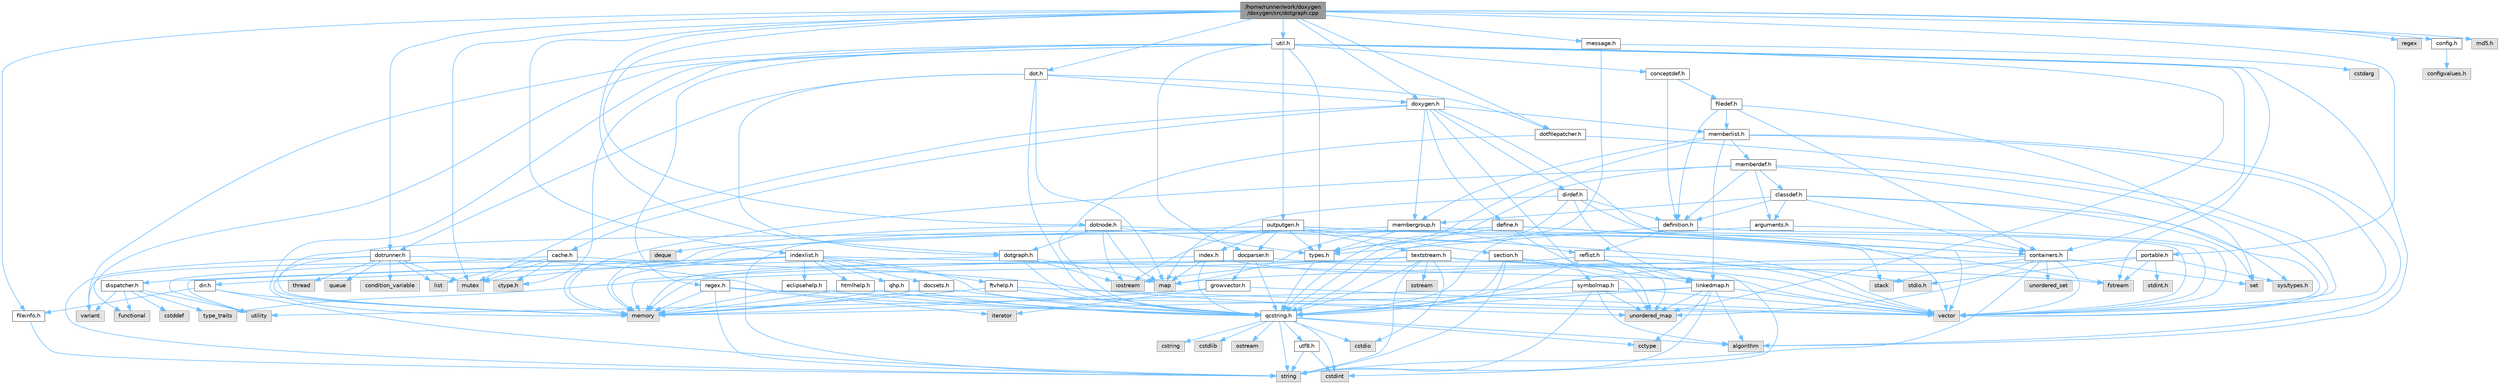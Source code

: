 digraph "/home/runner/work/doxygen/doxygen/src/dotgraph.cpp"
{
 // INTERACTIVE_SVG=YES
 // LATEX_PDF_SIZE
  bgcolor="transparent";
  edge [fontname=Helvetica,fontsize=10,labelfontname=Helvetica,labelfontsize=10];
  node [fontname=Helvetica,fontsize=10,shape=box,height=0.2,width=0.4];
  Node1 [id="Node000001",label="/home/runner/work/doxygen\l/doxygen/src/dotgraph.cpp",height=0.2,width=0.4,color="gray40", fillcolor="grey60", style="filled", fontcolor="black",tooltip=" "];
  Node1 -> Node2 [id="edge1_Node000001_Node000002",color="steelblue1",style="solid",tooltip=" "];
  Node2 [id="Node000002",label="mutex",height=0.2,width=0.4,color="grey60", fillcolor="#E0E0E0", style="filled",tooltip=" "];
  Node1 -> Node3 [id="edge2_Node000001_Node000003",color="steelblue1",style="solid",tooltip=" "];
  Node3 [id="Node000003",label="regex",height=0.2,width=0.4,color="grey60", fillcolor="#E0E0E0", style="filled",tooltip=" "];
  Node1 -> Node4 [id="edge3_Node000001_Node000004",color="steelblue1",style="solid",tooltip=" "];
  Node4 [id="Node000004",label="config.h",height=0.2,width=0.4,color="grey40", fillcolor="white", style="filled",URL="$db/d16/config_8h.html",tooltip=" "];
  Node4 -> Node5 [id="edge4_Node000004_Node000005",color="steelblue1",style="solid",tooltip=" "];
  Node5 [id="Node000005",label="configvalues.h",height=0.2,width=0.4,color="grey60", fillcolor="#E0E0E0", style="filled",tooltip=" "];
  Node1 -> Node6 [id="edge5_Node000001_Node000006",color="steelblue1",style="solid",tooltip=" "];
  Node6 [id="Node000006",label="doxygen.h",height=0.2,width=0.4,color="grey40", fillcolor="white", style="filled",URL="$d1/da1/doxygen_8h.html",tooltip=" "];
  Node6 -> Node2 [id="edge6_Node000006_Node000002",color="steelblue1",style="solid",tooltip=" "];
  Node6 -> Node7 [id="edge7_Node000006_Node000007",color="steelblue1",style="solid",tooltip=" "];
  Node7 [id="Node000007",label="containers.h",height=0.2,width=0.4,color="grey40", fillcolor="white", style="filled",URL="$d5/d75/containers_8h.html",tooltip=" "];
  Node7 -> Node8 [id="edge8_Node000007_Node000008",color="steelblue1",style="solid",tooltip=" "];
  Node8 [id="Node000008",label="vector",height=0.2,width=0.4,color="grey60", fillcolor="#E0E0E0", style="filled",tooltip=" "];
  Node7 -> Node9 [id="edge9_Node000007_Node000009",color="steelblue1",style="solid",tooltip=" "];
  Node9 [id="Node000009",label="string",height=0.2,width=0.4,color="grey60", fillcolor="#E0E0E0", style="filled",tooltip=" "];
  Node7 -> Node10 [id="edge10_Node000007_Node000010",color="steelblue1",style="solid",tooltip=" "];
  Node10 [id="Node000010",label="set",height=0.2,width=0.4,color="grey60", fillcolor="#E0E0E0", style="filled",tooltip=" "];
  Node7 -> Node11 [id="edge11_Node000007_Node000011",color="steelblue1",style="solid",tooltip=" "];
  Node11 [id="Node000011",label="map",height=0.2,width=0.4,color="grey60", fillcolor="#E0E0E0", style="filled",tooltip=" "];
  Node7 -> Node12 [id="edge12_Node000007_Node000012",color="steelblue1",style="solid",tooltip=" "];
  Node12 [id="Node000012",label="unordered_set",height=0.2,width=0.4,color="grey60", fillcolor="#E0E0E0", style="filled",tooltip=" "];
  Node7 -> Node13 [id="edge13_Node000007_Node000013",color="steelblue1",style="solid",tooltip=" "];
  Node13 [id="Node000013",label="unordered_map",height=0.2,width=0.4,color="grey60", fillcolor="#E0E0E0", style="filled",tooltip=" "];
  Node7 -> Node14 [id="edge14_Node000007_Node000014",color="steelblue1",style="solid",tooltip=" "];
  Node14 [id="Node000014",label="stack",height=0.2,width=0.4,color="grey60", fillcolor="#E0E0E0", style="filled",tooltip=" "];
  Node6 -> Node15 [id="edge15_Node000006_Node000015",color="steelblue1",style="solid",tooltip=" "];
  Node15 [id="Node000015",label="membergroup.h",height=0.2,width=0.4,color="grey40", fillcolor="white", style="filled",URL="$d9/d11/membergroup_8h.html",tooltip=" "];
  Node15 -> Node8 [id="edge16_Node000015_Node000008",color="steelblue1",style="solid",tooltip=" "];
  Node15 -> Node11 [id="edge17_Node000015_Node000011",color="steelblue1",style="solid",tooltip=" "];
  Node15 -> Node16 [id="edge18_Node000015_Node000016",color="steelblue1",style="solid",tooltip=" "];
  Node16 [id="Node000016",label="memory",height=0.2,width=0.4,color="grey60", fillcolor="#E0E0E0", style="filled",tooltip=" "];
  Node15 -> Node17 [id="edge19_Node000015_Node000017",color="steelblue1",style="solid",tooltip=" "];
  Node17 [id="Node000017",label="types.h",height=0.2,width=0.4,color="grey40", fillcolor="white", style="filled",URL="$d9/d49/types_8h.html",tooltip="This file contains a number of basic enums and types."];
  Node17 -> Node18 [id="edge20_Node000017_Node000018",color="steelblue1",style="solid",tooltip=" "];
  Node18 [id="Node000018",label="qcstring.h",height=0.2,width=0.4,color="grey40", fillcolor="white", style="filled",URL="$d7/d5c/qcstring_8h.html",tooltip=" "];
  Node18 -> Node9 [id="edge21_Node000018_Node000009",color="steelblue1",style="solid",tooltip=" "];
  Node18 -> Node19 [id="edge22_Node000018_Node000019",color="steelblue1",style="solid",tooltip=" "];
  Node19 [id="Node000019",label="algorithm",height=0.2,width=0.4,color="grey60", fillcolor="#E0E0E0", style="filled",tooltip=" "];
  Node18 -> Node20 [id="edge23_Node000018_Node000020",color="steelblue1",style="solid",tooltip=" "];
  Node20 [id="Node000020",label="cctype",height=0.2,width=0.4,color="grey60", fillcolor="#E0E0E0", style="filled",tooltip=" "];
  Node18 -> Node21 [id="edge24_Node000018_Node000021",color="steelblue1",style="solid",tooltip=" "];
  Node21 [id="Node000021",label="cstring",height=0.2,width=0.4,color="grey60", fillcolor="#E0E0E0", style="filled",tooltip=" "];
  Node18 -> Node22 [id="edge25_Node000018_Node000022",color="steelblue1",style="solid",tooltip=" "];
  Node22 [id="Node000022",label="cstdio",height=0.2,width=0.4,color="grey60", fillcolor="#E0E0E0", style="filled",tooltip=" "];
  Node18 -> Node23 [id="edge26_Node000018_Node000023",color="steelblue1",style="solid",tooltip=" "];
  Node23 [id="Node000023",label="cstdlib",height=0.2,width=0.4,color="grey60", fillcolor="#E0E0E0", style="filled",tooltip=" "];
  Node18 -> Node24 [id="edge27_Node000018_Node000024",color="steelblue1",style="solid",tooltip=" "];
  Node24 [id="Node000024",label="cstdint",height=0.2,width=0.4,color="grey60", fillcolor="#E0E0E0", style="filled",tooltip=" "];
  Node18 -> Node25 [id="edge28_Node000018_Node000025",color="steelblue1",style="solid",tooltip=" "];
  Node25 [id="Node000025",label="ostream",height=0.2,width=0.4,color="grey60", fillcolor="#E0E0E0", style="filled",tooltip=" "];
  Node18 -> Node26 [id="edge29_Node000018_Node000026",color="steelblue1",style="solid",tooltip=" "];
  Node26 [id="Node000026",label="utf8.h",height=0.2,width=0.4,color="grey40", fillcolor="white", style="filled",URL="$db/d7c/utf8_8h.html",tooltip="Various UTF8 related helper functions."];
  Node26 -> Node24 [id="edge30_Node000026_Node000024",color="steelblue1",style="solid",tooltip=" "];
  Node26 -> Node9 [id="edge31_Node000026_Node000009",color="steelblue1",style="solid",tooltip=" "];
  Node15 -> Node27 [id="edge32_Node000015_Node000027",color="steelblue1",style="solid",tooltip=" "];
  Node27 [id="Node000027",label="reflist.h",height=0.2,width=0.4,color="grey40", fillcolor="white", style="filled",URL="$d1/d02/reflist_8h.html",tooltip=" "];
  Node27 -> Node8 [id="edge33_Node000027_Node000008",color="steelblue1",style="solid",tooltip=" "];
  Node27 -> Node13 [id="edge34_Node000027_Node000013",color="steelblue1",style="solid",tooltip=" "];
  Node27 -> Node16 [id="edge35_Node000027_Node000016",color="steelblue1",style="solid",tooltip=" "];
  Node27 -> Node18 [id="edge36_Node000027_Node000018",color="steelblue1",style="solid",tooltip=" "];
  Node27 -> Node28 [id="edge37_Node000027_Node000028",color="steelblue1",style="solid",tooltip=" "];
  Node28 [id="Node000028",label="linkedmap.h",height=0.2,width=0.4,color="grey40", fillcolor="white", style="filled",URL="$da/de1/linkedmap_8h.html",tooltip=" "];
  Node28 -> Node13 [id="edge38_Node000028_Node000013",color="steelblue1",style="solid",tooltip=" "];
  Node28 -> Node8 [id="edge39_Node000028_Node000008",color="steelblue1",style="solid",tooltip=" "];
  Node28 -> Node16 [id="edge40_Node000028_Node000016",color="steelblue1",style="solid",tooltip=" "];
  Node28 -> Node9 [id="edge41_Node000028_Node000009",color="steelblue1",style="solid",tooltip=" "];
  Node28 -> Node19 [id="edge42_Node000028_Node000019",color="steelblue1",style="solid",tooltip=" "];
  Node28 -> Node20 [id="edge43_Node000028_Node000020",color="steelblue1",style="solid",tooltip=" "];
  Node28 -> Node18 [id="edge44_Node000028_Node000018",color="steelblue1",style="solid",tooltip=" "];
  Node6 -> Node29 [id="edge45_Node000006_Node000029",color="steelblue1",style="solid",tooltip=" "];
  Node29 [id="Node000029",label="dirdef.h",height=0.2,width=0.4,color="grey40", fillcolor="white", style="filled",URL="$d6/d15/dirdef_8h.html",tooltip=" "];
  Node29 -> Node8 [id="edge46_Node000029_Node000008",color="steelblue1",style="solid",tooltip=" "];
  Node29 -> Node11 [id="edge47_Node000029_Node000011",color="steelblue1",style="solid",tooltip=" "];
  Node29 -> Node18 [id="edge48_Node000029_Node000018",color="steelblue1",style="solid",tooltip=" "];
  Node29 -> Node28 [id="edge49_Node000029_Node000028",color="steelblue1",style="solid",tooltip=" "];
  Node29 -> Node30 [id="edge50_Node000029_Node000030",color="steelblue1",style="solid",tooltip=" "];
  Node30 [id="Node000030",label="definition.h",height=0.2,width=0.4,color="grey40", fillcolor="white", style="filled",URL="$df/da1/definition_8h.html",tooltip=" "];
  Node30 -> Node8 [id="edge51_Node000030_Node000008",color="steelblue1",style="solid",tooltip=" "];
  Node30 -> Node17 [id="edge52_Node000030_Node000017",color="steelblue1",style="solid",tooltip=" "];
  Node30 -> Node27 [id="edge53_Node000030_Node000027",color="steelblue1",style="solid",tooltip=" "];
  Node6 -> Node31 [id="edge54_Node000006_Node000031",color="steelblue1",style="solid",tooltip=" "];
  Node31 [id="Node000031",label="memberlist.h",height=0.2,width=0.4,color="grey40", fillcolor="white", style="filled",URL="$dd/d78/memberlist_8h.html",tooltip=" "];
  Node31 -> Node8 [id="edge55_Node000031_Node000008",color="steelblue1",style="solid",tooltip=" "];
  Node31 -> Node19 [id="edge56_Node000031_Node000019",color="steelblue1",style="solid",tooltip=" "];
  Node31 -> Node32 [id="edge57_Node000031_Node000032",color="steelblue1",style="solid",tooltip=" "];
  Node32 [id="Node000032",label="memberdef.h",height=0.2,width=0.4,color="grey40", fillcolor="white", style="filled",URL="$d4/d46/memberdef_8h.html",tooltip=" "];
  Node32 -> Node8 [id="edge58_Node000032_Node000008",color="steelblue1",style="solid",tooltip=" "];
  Node32 -> Node16 [id="edge59_Node000032_Node000016",color="steelblue1",style="solid",tooltip=" "];
  Node32 -> Node33 [id="edge60_Node000032_Node000033",color="steelblue1",style="solid",tooltip=" "];
  Node33 [id="Node000033",label="sys/types.h",height=0.2,width=0.4,color="grey60", fillcolor="#E0E0E0", style="filled",tooltip=" "];
  Node32 -> Node17 [id="edge61_Node000032_Node000017",color="steelblue1",style="solid",tooltip=" "];
  Node32 -> Node30 [id="edge62_Node000032_Node000030",color="steelblue1",style="solid",tooltip=" "];
  Node32 -> Node34 [id="edge63_Node000032_Node000034",color="steelblue1",style="solid",tooltip=" "];
  Node34 [id="Node000034",label="arguments.h",height=0.2,width=0.4,color="grey40", fillcolor="white", style="filled",URL="$df/d9b/arguments_8h.html",tooltip=" "];
  Node34 -> Node8 [id="edge64_Node000034_Node000008",color="steelblue1",style="solid",tooltip=" "];
  Node34 -> Node18 [id="edge65_Node000034_Node000018",color="steelblue1",style="solid",tooltip=" "];
  Node32 -> Node35 [id="edge66_Node000032_Node000035",color="steelblue1",style="solid",tooltip=" "];
  Node35 [id="Node000035",label="classdef.h",height=0.2,width=0.4,color="grey40", fillcolor="white", style="filled",URL="$d1/da6/classdef_8h.html",tooltip=" "];
  Node35 -> Node8 [id="edge67_Node000035_Node000008",color="steelblue1",style="solid",tooltip=" "];
  Node35 -> Node10 [id="edge68_Node000035_Node000010",color="steelblue1",style="solid",tooltip=" "];
  Node35 -> Node7 [id="edge69_Node000035_Node000007",color="steelblue1",style="solid",tooltip=" "];
  Node35 -> Node30 [id="edge70_Node000035_Node000030",color="steelblue1",style="solid",tooltip=" "];
  Node35 -> Node34 [id="edge71_Node000035_Node000034",color="steelblue1",style="solid",tooltip=" "];
  Node35 -> Node15 [id="edge72_Node000035_Node000015",color="steelblue1",style="solid",tooltip=" "];
  Node31 -> Node28 [id="edge73_Node000031_Node000028",color="steelblue1",style="solid",tooltip=" "];
  Node31 -> Node17 [id="edge74_Node000031_Node000017",color="steelblue1",style="solid",tooltip=" "];
  Node31 -> Node15 [id="edge75_Node000031_Node000015",color="steelblue1",style="solid",tooltip=" "];
  Node6 -> Node36 [id="edge76_Node000006_Node000036",color="steelblue1",style="solid",tooltip=" "];
  Node36 [id="Node000036",label="define.h",height=0.2,width=0.4,color="grey40", fillcolor="white", style="filled",URL="$df/d67/define_8h.html",tooltip=" "];
  Node36 -> Node8 [id="edge77_Node000036_Node000008",color="steelblue1",style="solid",tooltip=" "];
  Node36 -> Node16 [id="edge78_Node000036_Node000016",color="steelblue1",style="solid",tooltip=" "];
  Node36 -> Node9 [id="edge79_Node000036_Node000009",color="steelblue1",style="solid",tooltip=" "];
  Node36 -> Node13 [id="edge80_Node000036_Node000013",color="steelblue1",style="solid",tooltip=" "];
  Node36 -> Node18 [id="edge81_Node000036_Node000018",color="steelblue1",style="solid",tooltip=" "];
  Node36 -> Node7 [id="edge82_Node000036_Node000007",color="steelblue1",style="solid",tooltip=" "];
  Node6 -> Node37 [id="edge83_Node000006_Node000037",color="steelblue1",style="solid",tooltip=" "];
  Node37 [id="Node000037",label="cache.h",height=0.2,width=0.4,color="grey40", fillcolor="white", style="filled",URL="$d3/d26/cache_8h.html",tooltip=" "];
  Node37 -> Node38 [id="edge84_Node000037_Node000038",color="steelblue1",style="solid",tooltip=" "];
  Node38 [id="Node000038",label="list",height=0.2,width=0.4,color="grey60", fillcolor="#E0E0E0", style="filled",tooltip=" "];
  Node37 -> Node13 [id="edge85_Node000037_Node000013",color="steelblue1",style="solid",tooltip=" "];
  Node37 -> Node2 [id="edge86_Node000037_Node000002",color="steelblue1",style="solid",tooltip=" "];
  Node37 -> Node39 [id="edge87_Node000037_Node000039",color="steelblue1",style="solid",tooltip=" "];
  Node39 [id="Node000039",label="utility",height=0.2,width=0.4,color="grey60", fillcolor="#E0E0E0", style="filled",tooltip=" "];
  Node37 -> Node40 [id="edge88_Node000037_Node000040",color="steelblue1",style="solid",tooltip=" "];
  Node40 [id="Node000040",label="ctype.h",height=0.2,width=0.4,color="grey60", fillcolor="#E0E0E0", style="filled",tooltip=" "];
  Node6 -> Node41 [id="edge89_Node000006_Node000041",color="steelblue1",style="solid",tooltip=" "];
  Node41 [id="Node000041",label="symbolmap.h",height=0.2,width=0.4,color="grey40", fillcolor="white", style="filled",URL="$d7/ddd/symbolmap_8h.html",tooltip=" "];
  Node41 -> Node19 [id="edge90_Node000041_Node000019",color="steelblue1",style="solid",tooltip=" "];
  Node41 -> Node13 [id="edge91_Node000041_Node000013",color="steelblue1",style="solid",tooltip=" "];
  Node41 -> Node8 [id="edge92_Node000041_Node000008",color="steelblue1",style="solid",tooltip=" "];
  Node41 -> Node9 [id="edge93_Node000041_Node000009",color="steelblue1",style="solid",tooltip=" "];
  Node41 -> Node39 [id="edge94_Node000041_Node000039",color="steelblue1",style="solid",tooltip=" "];
  Node1 -> Node42 [id="edge95_Node000001_Node000042",color="steelblue1",style="solid",tooltip=" "];
  Node42 [id="Node000042",label="indexlist.h",height=0.2,width=0.4,color="grey40", fillcolor="white", style="filled",URL="$d5/d61/indexlist_8h.html",tooltip=" "];
  Node42 -> Node39 [id="edge96_Node000042_Node000039",color="steelblue1",style="solid",tooltip=" "];
  Node42 -> Node8 [id="edge97_Node000042_Node000008",color="steelblue1",style="solid",tooltip=" "];
  Node42 -> Node16 [id="edge98_Node000042_Node000016",color="steelblue1",style="solid",tooltip=" "];
  Node42 -> Node2 [id="edge99_Node000042_Node000002",color="steelblue1",style="solid",tooltip=" "];
  Node42 -> Node43 [id="edge100_Node000042_Node000043",color="steelblue1",style="solid",tooltip=" "];
  Node43 [id="Node000043",label="variant",height=0.2,width=0.4,color="grey60", fillcolor="#E0E0E0", style="filled",tooltip=" "];
  Node42 -> Node18 [id="edge101_Node000042_Node000018",color="steelblue1",style="solid",tooltip=" "];
  Node42 -> Node44 [id="edge102_Node000042_Node000044",color="steelblue1",style="solid",tooltip=" "];
  Node44 [id="Node000044",label="dispatcher.h",height=0.2,width=0.4,color="grey40", fillcolor="white", style="filled",URL="$da/d73/dispatcher_8h.html",tooltip=" "];
  Node44 -> Node45 [id="edge103_Node000044_Node000045",color="steelblue1",style="solid",tooltip=" "];
  Node45 [id="Node000045",label="cstddef",height=0.2,width=0.4,color="grey60", fillcolor="#E0E0E0", style="filled",tooltip=" "];
  Node44 -> Node39 [id="edge104_Node000044_Node000039",color="steelblue1",style="solid",tooltip=" "];
  Node44 -> Node46 [id="edge105_Node000044_Node000046",color="steelblue1",style="solid",tooltip=" "];
  Node46 [id="Node000046",label="functional",height=0.2,width=0.4,color="grey60", fillcolor="#E0E0E0", style="filled",tooltip=" "];
  Node44 -> Node43 [id="edge106_Node000044_Node000043",color="steelblue1",style="solid",tooltip=" "];
  Node44 -> Node47 [id="edge107_Node000044_Node000047",color="steelblue1",style="solid",tooltip=" "];
  Node47 [id="Node000047",label="type_traits",height=0.2,width=0.4,color="grey60", fillcolor="#E0E0E0", style="filled",tooltip=" "];
  Node42 -> Node48 [id="edge108_Node000042_Node000048",color="steelblue1",style="solid",tooltip=" "];
  Node48 [id="Node000048",label="docsets.h",height=0.2,width=0.4,color="grey40", fillcolor="white", style="filled",URL="$d1/db2/docsets_8h.html",tooltip=" "];
  Node48 -> Node16 [id="edge109_Node000048_Node000016",color="steelblue1",style="solid",tooltip=" "];
  Node48 -> Node18 [id="edge110_Node000048_Node000018",color="steelblue1",style="solid",tooltip=" "];
  Node42 -> Node49 [id="edge111_Node000042_Node000049",color="steelblue1",style="solid",tooltip=" "];
  Node49 [id="Node000049",label="eclipsehelp.h",height=0.2,width=0.4,color="grey40", fillcolor="white", style="filled",URL="$db/d9e/eclipsehelp_8h.html",tooltip=" "];
  Node49 -> Node16 [id="edge112_Node000049_Node000016",color="steelblue1",style="solid",tooltip=" "];
  Node49 -> Node18 [id="edge113_Node000049_Node000018",color="steelblue1",style="solid",tooltip=" "];
  Node42 -> Node50 [id="edge114_Node000042_Node000050",color="steelblue1",style="solid",tooltip=" "];
  Node50 [id="Node000050",label="ftvhelp.h",height=0.2,width=0.4,color="grey40", fillcolor="white", style="filled",URL="$d2/d4a/ftvhelp_8h.html",tooltip=" "];
  Node50 -> Node16 [id="edge115_Node000050_Node000016",color="steelblue1",style="solid",tooltip=" "];
  Node50 -> Node8 [id="edge116_Node000050_Node000008",color="steelblue1",style="solid",tooltip=" "];
  Node50 -> Node18 [id="edge117_Node000050_Node000018",color="steelblue1",style="solid",tooltip=" "];
  Node42 -> Node51 [id="edge118_Node000042_Node000051",color="steelblue1",style="solid",tooltip=" "];
  Node51 [id="Node000051",label="htmlhelp.h",height=0.2,width=0.4,color="grey40", fillcolor="white", style="filled",URL="$d8/dc3/htmlhelp_8h.html",tooltip=" "];
  Node51 -> Node16 [id="edge119_Node000051_Node000016",color="steelblue1",style="solid",tooltip=" "];
  Node51 -> Node18 [id="edge120_Node000051_Node000018",color="steelblue1",style="solid",tooltip=" "];
  Node42 -> Node52 [id="edge121_Node000042_Node000052",color="steelblue1",style="solid",tooltip=" "];
  Node52 [id="Node000052",label="qhp.h",height=0.2,width=0.4,color="grey40", fillcolor="white", style="filled",URL="$dc/d20/qhp_8h.html",tooltip=" "];
  Node52 -> Node16 [id="edge122_Node000052_Node000016",color="steelblue1",style="solid",tooltip=" "];
  Node52 -> Node18 [id="edge123_Node000052_Node000018",color="steelblue1",style="solid",tooltip=" "];
  Node1 -> Node53 [id="edge124_Node000001_Node000053",color="steelblue1",style="solid",tooltip=" "];
  Node53 [id="Node000053",label="md5.h",height=0.2,width=0.4,color="grey60", fillcolor="#E0E0E0", style="filled",tooltip=" "];
  Node1 -> Node54 [id="edge125_Node000001_Node000054",color="steelblue1",style="solid",tooltip=" "];
  Node54 [id="Node000054",label="message.h",height=0.2,width=0.4,color="grey40", fillcolor="white", style="filled",URL="$d2/d0d/message_8h.html",tooltip=" "];
  Node54 -> Node55 [id="edge126_Node000054_Node000055",color="steelblue1",style="solid",tooltip=" "];
  Node55 [id="Node000055",label="cstdarg",height=0.2,width=0.4,color="grey60", fillcolor="#E0E0E0", style="filled",tooltip=" "];
  Node54 -> Node18 [id="edge127_Node000054_Node000018",color="steelblue1",style="solid",tooltip=" "];
  Node1 -> Node56 [id="edge128_Node000001_Node000056",color="steelblue1",style="solid",tooltip=" "];
  Node56 [id="Node000056",label="util.h",height=0.2,width=0.4,color="grey40", fillcolor="white", style="filled",URL="$d8/d3c/util_8h.html",tooltip="A bunch of utility functions."];
  Node56 -> Node16 [id="edge129_Node000056_Node000016",color="steelblue1",style="solid",tooltip=" "];
  Node56 -> Node13 [id="edge130_Node000056_Node000013",color="steelblue1",style="solid",tooltip=" "];
  Node56 -> Node19 [id="edge131_Node000056_Node000019",color="steelblue1",style="solid",tooltip=" "];
  Node56 -> Node46 [id="edge132_Node000056_Node000046",color="steelblue1",style="solid",tooltip=" "];
  Node56 -> Node57 [id="edge133_Node000056_Node000057",color="steelblue1",style="solid",tooltip=" "];
  Node57 [id="Node000057",label="fstream",height=0.2,width=0.4,color="grey60", fillcolor="#E0E0E0", style="filled",tooltip=" "];
  Node56 -> Node43 [id="edge134_Node000056_Node000043",color="steelblue1",style="solid",tooltip=" "];
  Node56 -> Node40 [id="edge135_Node000056_Node000040",color="steelblue1",style="solid",tooltip=" "];
  Node56 -> Node17 [id="edge136_Node000056_Node000017",color="steelblue1",style="solid",tooltip=" "];
  Node56 -> Node58 [id="edge137_Node000056_Node000058",color="steelblue1",style="solid",tooltip=" "];
  Node58 [id="Node000058",label="docparser.h",height=0.2,width=0.4,color="grey40", fillcolor="white", style="filled",URL="$de/d9c/docparser_8h.html",tooltip=" "];
  Node58 -> Node59 [id="edge138_Node000058_Node000059",color="steelblue1",style="solid",tooltip=" "];
  Node59 [id="Node000059",label="stdio.h",height=0.2,width=0.4,color="grey60", fillcolor="#E0E0E0", style="filled",tooltip=" "];
  Node58 -> Node16 [id="edge139_Node000058_Node000016",color="steelblue1",style="solid",tooltip=" "];
  Node58 -> Node18 [id="edge140_Node000058_Node000018",color="steelblue1",style="solid",tooltip=" "];
  Node58 -> Node60 [id="edge141_Node000058_Node000060",color="steelblue1",style="solid",tooltip=" "];
  Node60 [id="Node000060",label="growvector.h",height=0.2,width=0.4,color="grey40", fillcolor="white", style="filled",URL="$d7/d50/growvector_8h.html",tooltip=" "];
  Node60 -> Node8 [id="edge142_Node000060_Node000008",color="steelblue1",style="solid",tooltip=" "];
  Node60 -> Node16 [id="edge143_Node000060_Node000016",color="steelblue1",style="solid",tooltip=" "];
  Node60 -> Node61 [id="edge144_Node000060_Node000061",color="steelblue1",style="solid",tooltip=" "];
  Node61 [id="Node000061",label="iterator",height=0.2,width=0.4,color="grey60", fillcolor="#E0E0E0", style="filled",tooltip=" "];
  Node56 -> Node7 [id="edge145_Node000056_Node000007",color="steelblue1",style="solid",tooltip=" "];
  Node56 -> Node62 [id="edge146_Node000056_Node000062",color="steelblue1",style="solid",tooltip=" "];
  Node62 [id="Node000062",label="outputgen.h",height=0.2,width=0.4,color="grey40", fillcolor="white", style="filled",URL="$df/d06/outputgen_8h.html",tooltip=" "];
  Node62 -> Node16 [id="edge147_Node000062_Node000016",color="steelblue1",style="solid",tooltip=" "];
  Node62 -> Node14 [id="edge148_Node000062_Node000014",color="steelblue1",style="solid",tooltip=" "];
  Node62 -> Node63 [id="edge149_Node000062_Node000063",color="steelblue1",style="solid",tooltip=" "];
  Node63 [id="Node000063",label="iostream",height=0.2,width=0.4,color="grey60", fillcolor="#E0E0E0", style="filled",tooltip=" "];
  Node62 -> Node57 [id="edge150_Node000062_Node000057",color="steelblue1",style="solid",tooltip=" "];
  Node62 -> Node17 [id="edge151_Node000062_Node000017",color="steelblue1",style="solid",tooltip=" "];
  Node62 -> Node64 [id="edge152_Node000062_Node000064",color="steelblue1",style="solid",tooltip=" "];
  Node64 [id="Node000064",label="index.h",height=0.2,width=0.4,color="grey40", fillcolor="white", style="filled",URL="$d1/db5/index_8h.html",tooltip=" "];
  Node64 -> Node16 [id="edge153_Node000064_Node000016",color="steelblue1",style="solid",tooltip=" "];
  Node64 -> Node8 [id="edge154_Node000064_Node000008",color="steelblue1",style="solid",tooltip=" "];
  Node64 -> Node11 [id="edge155_Node000064_Node000011",color="steelblue1",style="solid",tooltip=" "];
  Node64 -> Node18 [id="edge156_Node000064_Node000018",color="steelblue1",style="solid",tooltip=" "];
  Node62 -> Node65 [id="edge157_Node000062_Node000065",color="steelblue1",style="solid",tooltip=" "];
  Node65 [id="Node000065",label="section.h",height=0.2,width=0.4,color="grey40", fillcolor="white", style="filled",URL="$d1/d2a/section_8h.html",tooltip=" "];
  Node65 -> Node9 [id="edge158_Node000065_Node000009",color="steelblue1",style="solid",tooltip=" "];
  Node65 -> Node13 [id="edge159_Node000065_Node000013",color="steelblue1",style="solid",tooltip=" "];
  Node65 -> Node18 [id="edge160_Node000065_Node000018",color="steelblue1",style="solid",tooltip=" "];
  Node65 -> Node28 [id="edge161_Node000065_Node000028",color="steelblue1",style="solid",tooltip=" "];
  Node62 -> Node66 [id="edge162_Node000062_Node000066",color="steelblue1",style="solid",tooltip=" "];
  Node66 [id="Node000066",label="textstream.h",height=0.2,width=0.4,color="grey40", fillcolor="white", style="filled",URL="$d4/d7d/textstream_8h.html",tooltip=" "];
  Node66 -> Node9 [id="edge163_Node000066_Node000009",color="steelblue1",style="solid",tooltip=" "];
  Node66 -> Node63 [id="edge164_Node000066_Node000063",color="steelblue1",style="solid",tooltip=" "];
  Node66 -> Node67 [id="edge165_Node000066_Node000067",color="steelblue1",style="solid",tooltip=" "];
  Node67 [id="Node000067",label="sstream",height=0.2,width=0.4,color="grey60", fillcolor="#E0E0E0", style="filled",tooltip=" "];
  Node66 -> Node24 [id="edge166_Node000066_Node000024",color="steelblue1",style="solid",tooltip=" "];
  Node66 -> Node22 [id="edge167_Node000066_Node000022",color="steelblue1",style="solid",tooltip=" "];
  Node66 -> Node57 [id="edge168_Node000066_Node000057",color="steelblue1",style="solid",tooltip=" "];
  Node66 -> Node47 [id="edge169_Node000066_Node000047",color="steelblue1",style="solid",tooltip=" "];
  Node66 -> Node18 [id="edge170_Node000066_Node000018",color="steelblue1",style="solid",tooltip=" "];
  Node62 -> Node58 [id="edge171_Node000062_Node000058",color="steelblue1",style="solid",tooltip=" "];
  Node56 -> Node68 [id="edge172_Node000056_Node000068",color="steelblue1",style="solid",tooltip=" "];
  Node68 [id="Node000068",label="regex.h",height=0.2,width=0.4,color="grey40", fillcolor="white", style="filled",URL="$d1/d21/regex_8h.html",tooltip=" "];
  Node68 -> Node16 [id="edge173_Node000068_Node000016",color="steelblue1",style="solid",tooltip=" "];
  Node68 -> Node9 [id="edge174_Node000068_Node000009",color="steelblue1",style="solid",tooltip=" "];
  Node68 -> Node8 [id="edge175_Node000068_Node000008",color="steelblue1",style="solid",tooltip=" "];
  Node68 -> Node61 [id="edge176_Node000068_Node000061",color="steelblue1",style="solid",tooltip=" "];
  Node56 -> Node69 [id="edge177_Node000056_Node000069",color="steelblue1",style="solid",tooltip=" "];
  Node69 [id="Node000069",label="conceptdef.h",height=0.2,width=0.4,color="grey40", fillcolor="white", style="filled",URL="$da/df1/conceptdef_8h.html",tooltip=" "];
  Node69 -> Node30 [id="edge178_Node000069_Node000030",color="steelblue1",style="solid",tooltip=" "];
  Node69 -> Node70 [id="edge179_Node000069_Node000070",color="steelblue1",style="solid",tooltip=" "];
  Node70 [id="Node000070",label="filedef.h",height=0.2,width=0.4,color="grey40", fillcolor="white", style="filled",URL="$d4/d3a/filedef_8h.html",tooltip=" "];
  Node70 -> Node10 [id="edge180_Node000070_Node000010",color="steelblue1",style="solid",tooltip=" "];
  Node70 -> Node30 [id="edge181_Node000070_Node000030",color="steelblue1",style="solid",tooltip=" "];
  Node70 -> Node31 [id="edge182_Node000070_Node000031",color="steelblue1",style="solid",tooltip=" "];
  Node70 -> Node7 [id="edge183_Node000070_Node000007",color="steelblue1",style="solid",tooltip=" "];
  Node1 -> Node71 [id="edge184_Node000001_Node000071",color="steelblue1",style="solid",tooltip=" "];
  Node71 [id="Node000071",label="dot.h",height=0.2,width=0.4,color="grey40", fillcolor="white", style="filled",URL="$d6/d4a/dot_8h.html",tooltip=" "];
  Node71 -> Node11 [id="edge185_Node000071_Node000011",color="steelblue1",style="solid",tooltip=" "];
  Node71 -> Node18 [id="edge186_Node000071_Node000018",color="steelblue1",style="solid",tooltip=" "];
  Node71 -> Node72 [id="edge187_Node000071_Node000072",color="steelblue1",style="solid",tooltip=" "];
  Node72 [id="Node000072",label="dotgraph.h",height=0.2,width=0.4,color="grey40", fillcolor="white", style="filled",URL="$d0/daa/dotgraph_8h.html",tooltip=" "];
  Node72 -> Node63 [id="edge188_Node000072_Node000063",color="steelblue1",style="solid",tooltip=" "];
  Node72 -> Node11 [id="edge189_Node000072_Node000011",color="steelblue1",style="solid",tooltip=" "];
  Node72 -> Node18 [id="edge190_Node000072_Node000018",color="steelblue1",style="solid",tooltip=" "];
  Node72 -> Node73 [id="edge191_Node000072_Node000073",color="steelblue1",style="solid",tooltip=" "];
  Node73 [id="Node000073",label="dir.h",height=0.2,width=0.4,color="grey40", fillcolor="white", style="filled",URL="$df/d9c/dir_8h.html",tooltip=" "];
  Node73 -> Node9 [id="edge192_Node000073_Node000009",color="steelblue1",style="solid",tooltip=" "];
  Node73 -> Node16 [id="edge193_Node000073_Node000016",color="steelblue1",style="solid",tooltip=" "];
  Node73 -> Node74 [id="edge194_Node000073_Node000074",color="steelblue1",style="solid",tooltip=" "];
  Node74 [id="Node000074",label="fileinfo.h",height=0.2,width=0.4,color="grey40", fillcolor="white", style="filled",URL="$df/d45/fileinfo_8h.html",tooltip=" "];
  Node74 -> Node9 [id="edge195_Node000074_Node000009",color="steelblue1",style="solid",tooltip=" "];
  Node71 -> Node75 [id="edge196_Node000071_Node000075",color="steelblue1",style="solid",tooltip=" "];
  Node75 [id="Node000075",label="dotfilepatcher.h",height=0.2,width=0.4,color="grey40", fillcolor="white", style="filled",URL="$d3/d38/dotfilepatcher_8h.html",tooltip=" "];
  Node75 -> Node8 [id="edge197_Node000075_Node000008",color="steelblue1",style="solid",tooltip=" "];
  Node75 -> Node18 [id="edge198_Node000075_Node000018",color="steelblue1",style="solid",tooltip=" "];
  Node71 -> Node76 [id="edge199_Node000071_Node000076",color="steelblue1",style="solid",tooltip=" "];
  Node76 [id="Node000076",label="dotrunner.h",height=0.2,width=0.4,color="grey40", fillcolor="white", style="filled",URL="$d2/dd1/dotrunner_8h.html",tooltip=" "];
  Node76 -> Node9 [id="edge200_Node000076_Node000009",color="steelblue1",style="solid",tooltip=" "];
  Node76 -> Node77 [id="edge201_Node000076_Node000077",color="steelblue1",style="solid",tooltip=" "];
  Node77 [id="Node000077",label="thread",height=0.2,width=0.4,color="grey60", fillcolor="#E0E0E0", style="filled",tooltip=" "];
  Node76 -> Node38 [id="edge202_Node000076_Node000038",color="steelblue1",style="solid",tooltip=" "];
  Node76 -> Node78 [id="edge203_Node000076_Node000078",color="steelblue1",style="solid",tooltip=" "];
  Node78 [id="Node000078",label="queue",height=0.2,width=0.4,color="grey60", fillcolor="#E0E0E0", style="filled",tooltip=" "];
  Node76 -> Node2 [id="edge204_Node000076_Node000002",color="steelblue1",style="solid",tooltip=" "];
  Node76 -> Node79 [id="edge205_Node000076_Node000079",color="steelblue1",style="solid",tooltip=" "];
  Node79 [id="Node000079",label="condition_variable",height=0.2,width=0.4,color="grey60", fillcolor="#E0E0E0", style="filled",tooltip=" "];
  Node76 -> Node16 [id="edge206_Node000076_Node000016",color="steelblue1",style="solid",tooltip=" "];
  Node76 -> Node18 [id="edge207_Node000076_Node000018",color="steelblue1",style="solid",tooltip=" "];
  Node71 -> Node6 [id="edge208_Node000071_Node000006",color="steelblue1",style="solid",tooltip=" "];
  Node1 -> Node76 [id="edge209_Node000001_Node000076",color="steelblue1",style="solid",tooltip=" "];
  Node1 -> Node72 [id="edge210_Node000001_Node000072",color="steelblue1",style="solid",tooltip=" "];
  Node1 -> Node80 [id="edge211_Node000001_Node000080",color="steelblue1",style="solid",tooltip=" "];
  Node80 [id="Node000080",label="dotnode.h",height=0.2,width=0.4,color="grey40", fillcolor="white", style="filled",URL="$d8/d3b/dotnode_8h.html",tooltip=" "];
  Node80 -> Node8 [id="edge212_Node000080_Node000008",color="steelblue1",style="solid",tooltip=" "];
  Node80 -> Node11 [id="edge213_Node000080_Node000011",color="steelblue1",style="solid",tooltip=" "];
  Node80 -> Node81 [id="edge214_Node000080_Node000081",color="steelblue1",style="solid",tooltip=" "];
  Node81 [id="Node000081",label="deque",height=0.2,width=0.4,color="grey60", fillcolor="#E0E0E0", style="filled",tooltip=" "];
  Node80 -> Node63 [id="edge215_Node000080_Node000063",color="steelblue1",style="solid",tooltip=" "];
  Node80 -> Node17 [id="edge216_Node000080_Node000017",color="steelblue1",style="solid",tooltip=" "];
  Node80 -> Node72 [id="edge217_Node000080_Node000072",color="steelblue1",style="solid",tooltip=" "];
  Node1 -> Node75 [id="edge218_Node000001_Node000075",color="steelblue1",style="solid",tooltip=" "];
  Node1 -> Node74 [id="edge219_Node000001_Node000074",color="steelblue1",style="solid",tooltip=" "];
  Node1 -> Node82 [id="edge220_Node000001_Node000082",color="steelblue1",style="solid",tooltip=" "];
  Node82 [id="Node000082",label="portable.h",height=0.2,width=0.4,color="grey40", fillcolor="white", style="filled",URL="$d2/de2/portable_8h.html",tooltip="Portable versions of functions that are platform dependent."];
  Node82 -> Node59 [id="edge221_Node000082_Node000059",color="steelblue1",style="solid",tooltip=" "];
  Node82 -> Node33 [id="edge222_Node000082_Node000033",color="steelblue1",style="solid",tooltip=" "];
  Node82 -> Node83 [id="edge223_Node000082_Node000083",color="steelblue1",style="solid",tooltip=" "];
  Node83 [id="Node000083",label="stdint.h",height=0.2,width=0.4,color="grey60", fillcolor="#E0E0E0", style="filled",tooltip=" "];
  Node82 -> Node57 [id="edge224_Node000082_Node000057",color="steelblue1",style="solid",tooltip=" "];
  Node82 -> Node18 [id="edge225_Node000082_Node000018",color="steelblue1",style="solid",tooltip=" "];
}
